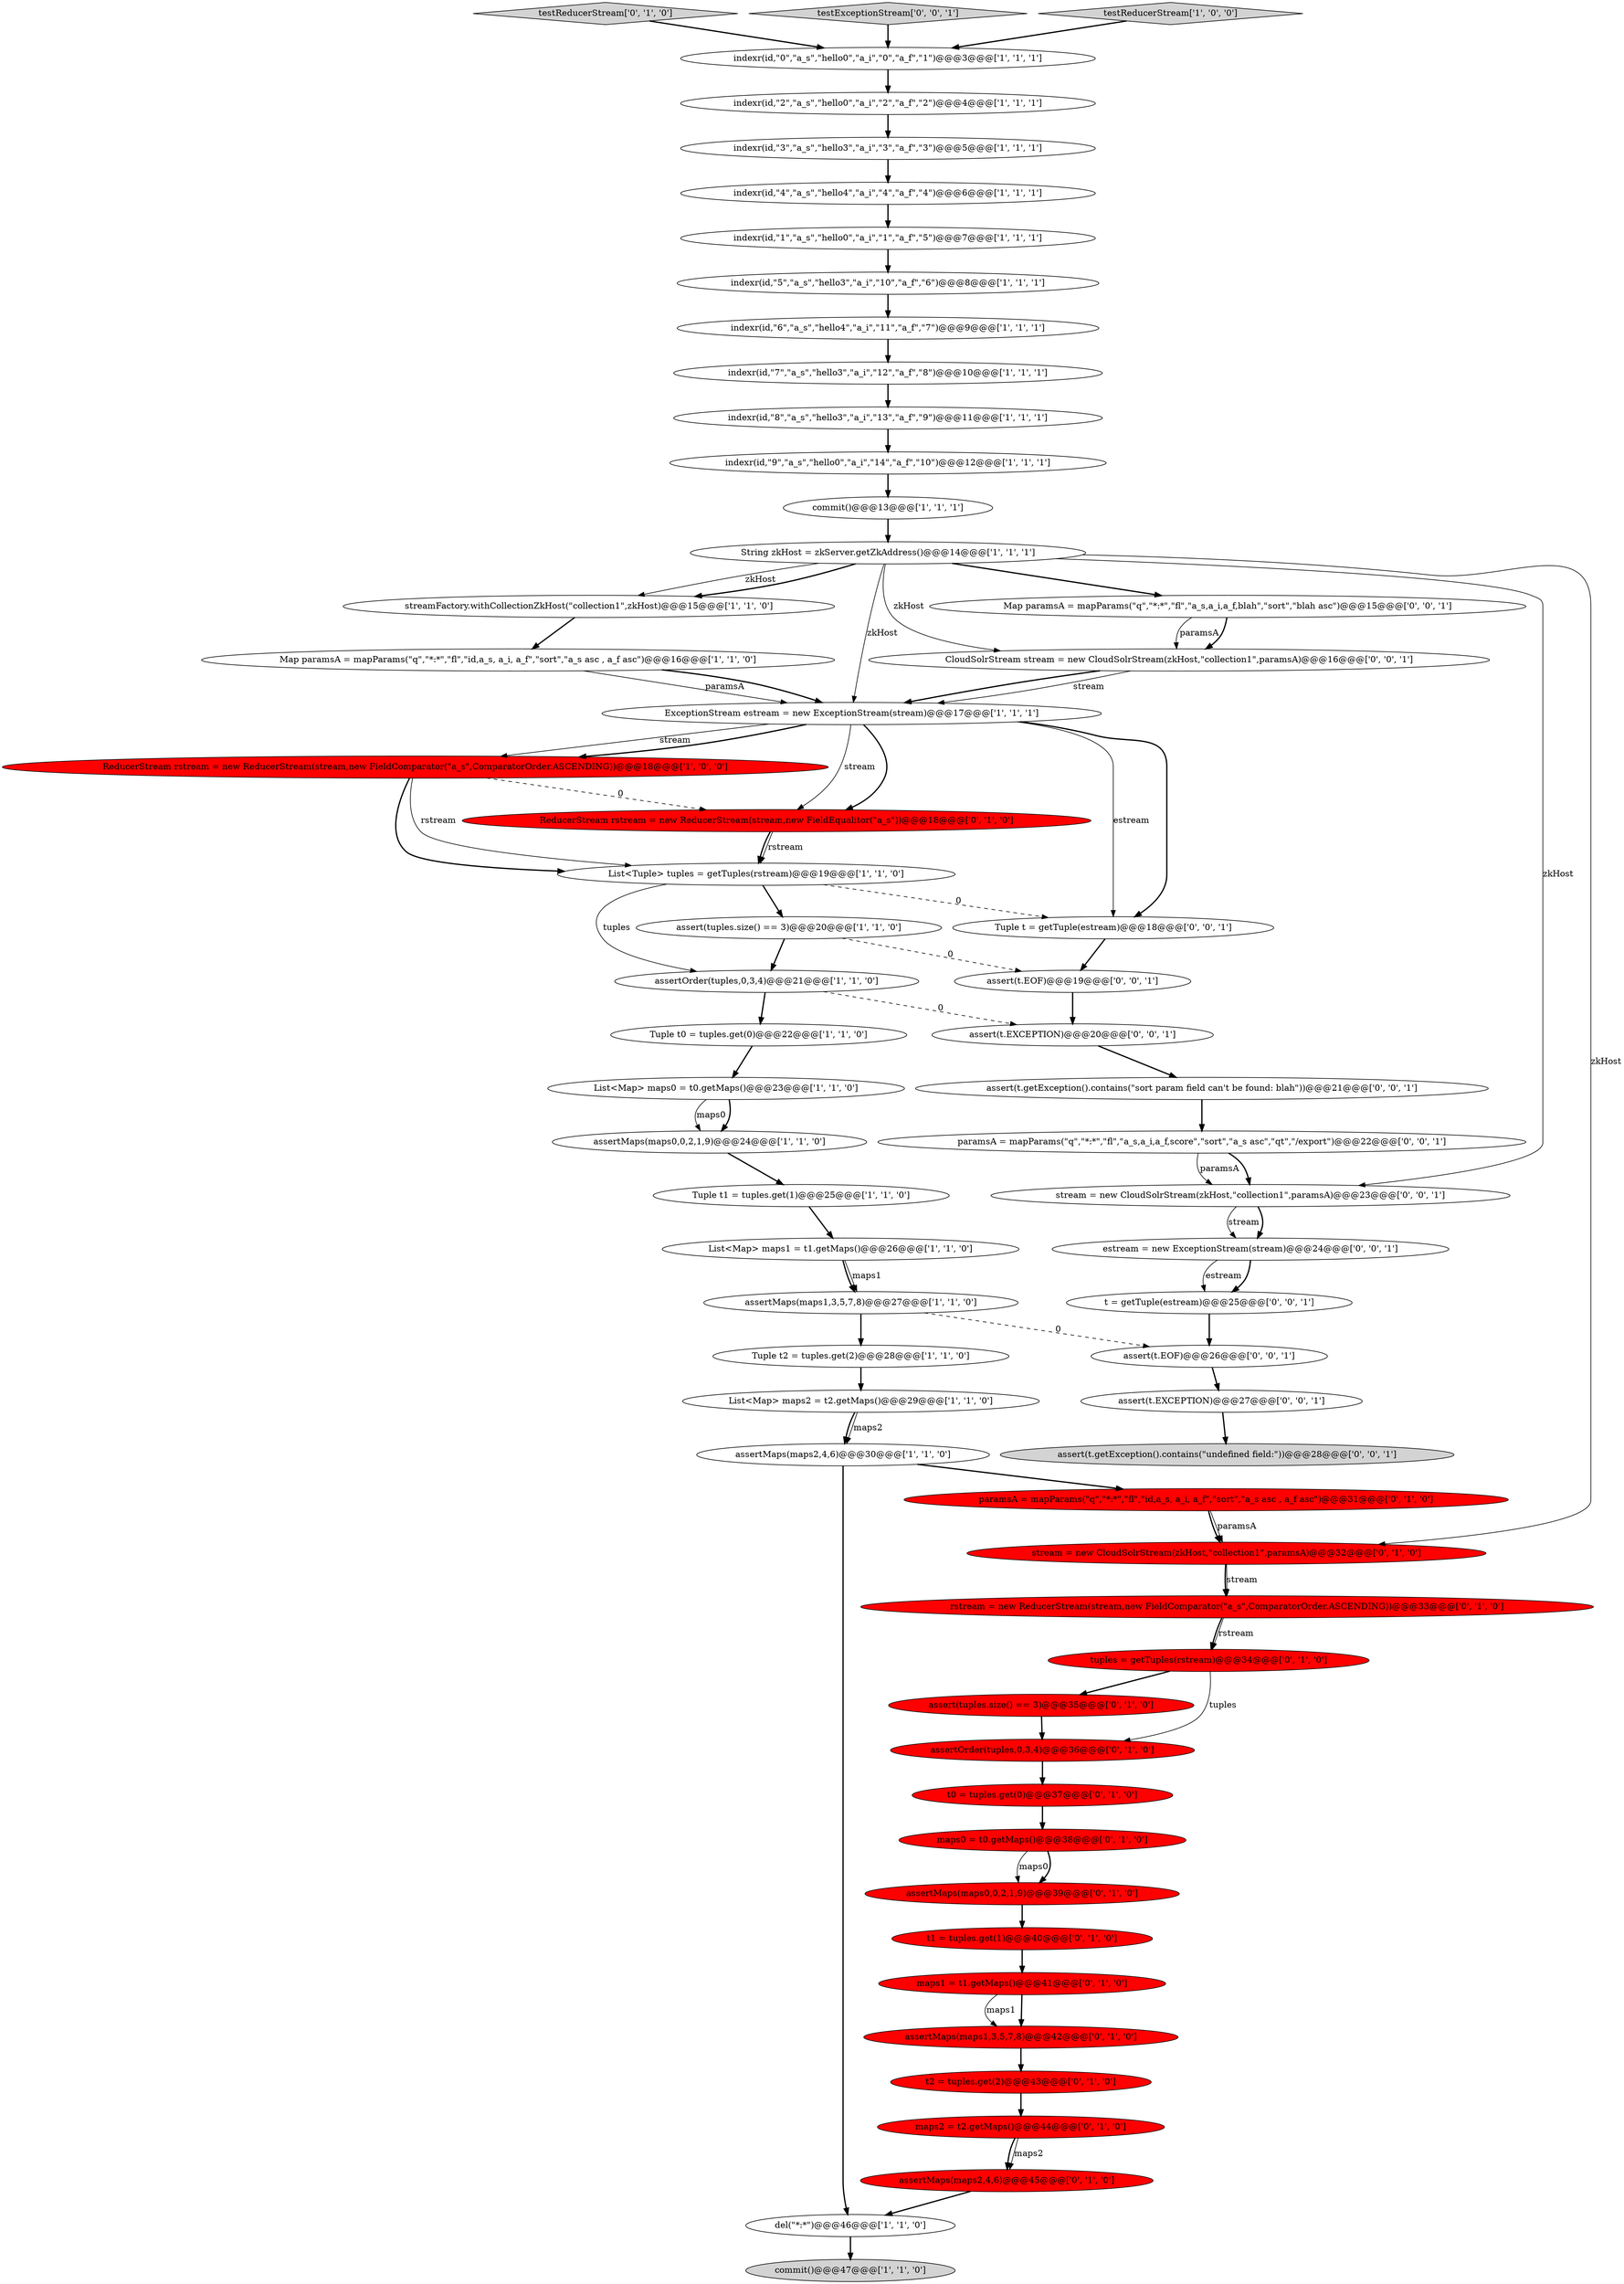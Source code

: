digraph {
55 [style = filled, label = "assert(t.EOF)@@@26@@@['0', '0', '1']", fillcolor = white, shape = ellipse image = "AAA0AAABBB3BBB"];
21 [style = filled, label = "assertMaps(maps1,3,5,7,8)@@@27@@@['1', '1', '0']", fillcolor = white, shape = ellipse image = "AAA0AAABBB1BBB"];
41 [style = filled, label = "assert(tuples.size() == 3)@@@35@@@['0', '1', '0']", fillcolor = red, shape = ellipse image = "AAA1AAABBB2BBB"];
3 [style = filled, label = "Tuple t2 = tuples.get(2)@@@28@@@['1', '1', '0']", fillcolor = white, shape = ellipse image = "AAA0AAABBB1BBB"];
32 [style = filled, label = "assertMaps(maps0,0,2,1,9)@@@39@@@['0', '1', '0']", fillcolor = red, shape = ellipse image = "AAA1AAABBB2BBB"];
44 [style = filled, label = "rstream = new ReducerStream(stream,new FieldComparator(\"a_s\",ComparatorOrder.ASCENDING))@@@33@@@['0', '1', '0']", fillcolor = red, shape = ellipse image = "AAA1AAABBB2BBB"];
61 [style = filled, label = "paramsA = mapParams(\"q\",\"*:*\",\"fl\",\"a_s,a_i,a_f,score\",\"sort\",\"a_s asc\",\"qt\",\"/export\")@@@22@@@['0', '0', '1']", fillcolor = white, shape = ellipse image = "AAA0AAABBB3BBB"];
0 [style = filled, label = "Tuple t0 = tuples.get(0)@@@22@@@['1', '1', '0']", fillcolor = white, shape = ellipse image = "AAA0AAABBB1BBB"];
48 [style = filled, label = "estream = new ExceptionStream(stream)@@@24@@@['0', '0', '1']", fillcolor = white, shape = ellipse image = "AAA0AAABBB3BBB"];
37 [style = filled, label = "t0 = tuples.get(0)@@@37@@@['0', '1', '0']", fillcolor = red, shape = ellipse image = "AAA1AAABBB2BBB"];
59 [style = filled, label = "assert(t.getException().contains(\"sort param field can't be found: blah\"))@@@21@@@['0', '0', '1']", fillcolor = white, shape = ellipse image = "AAA0AAABBB3BBB"];
60 [style = filled, label = "assert(t.EOF)@@@19@@@['0', '0', '1']", fillcolor = white, shape = ellipse image = "AAA0AAABBB3BBB"];
24 [style = filled, label = "List<Map> maps0 = t0.getMaps()@@@23@@@['1', '1', '0']", fillcolor = white, shape = ellipse image = "AAA0AAABBB1BBB"];
5 [style = filled, label = "List<Tuple> tuples = getTuples(rstream)@@@19@@@['1', '1', '0']", fillcolor = white, shape = ellipse image = "AAA0AAABBB1BBB"];
9 [style = filled, label = "Tuple t1 = tuples.get(1)@@@25@@@['1', '1', '0']", fillcolor = white, shape = ellipse image = "AAA0AAABBB1BBB"];
35 [style = filled, label = "tuples = getTuples(rstream)@@@34@@@['0', '1', '0']", fillcolor = red, shape = ellipse image = "AAA1AAABBB2BBB"];
36 [style = filled, label = "ReducerStream rstream = new ReducerStream(stream,new FieldEqualitor(\"a_s\"))@@@18@@@['0', '1', '0']", fillcolor = red, shape = ellipse image = "AAA1AAABBB2BBB"];
45 [style = filled, label = "testReducerStream['0', '1', '0']", fillcolor = lightgray, shape = diamond image = "AAA0AAABBB2BBB"];
52 [style = filled, label = "t = getTuple(estream)@@@25@@@['0', '0', '1']", fillcolor = white, shape = ellipse image = "AAA0AAABBB3BBB"];
38 [style = filled, label = "maps1 = t1.getMaps()@@@41@@@['0', '1', '0']", fillcolor = red, shape = ellipse image = "AAA1AAABBB2BBB"];
46 [style = filled, label = "t1 = tuples.get(1)@@@40@@@['0', '1', '0']", fillcolor = red, shape = ellipse image = "AAA1AAABBB2BBB"];
57 [style = filled, label = "testExceptionStream['0', '0', '1']", fillcolor = lightgray, shape = diamond image = "AAA0AAABBB3BBB"];
50 [style = filled, label = "assert(t.getException().contains(\"undefined field:\"))@@@28@@@['0', '0', '1']", fillcolor = lightgray, shape = ellipse image = "AAA0AAABBB3BBB"];
22 [style = filled, label = "testReducerStream['1', '0', '0']", fillcolor = lightgray, shape = diamond image = "AAA0AAABBB1BBB"];
34 [style = filled, label = "assertMaps(maps2,4,6)@@@45@@@['0', '1', '0']", fillcolor = red, shape = ellipse image = "AAA1AAABBB2BBB"];
54 [style = filled, label = "assert(t.EXCEPTION)@@@20@@@['0', '0', '1']", fillcolor = white, shape = ellipse image = "AAA0AAABBB3BBB"];
20 [style = filled, label = "indexr(id,\"3\",\"a_s\",\"hello3\",\"a_i\",\"3\",\"a_f\",\"3\")@@@5@@@['1', '1', '1']", fillcolor = white, shape = ellipse image = "AAA0AAABBB1BBB"];
4 [style = filled, label = "indexr(id,\"6\",\"a_s\",\"hello4\",\"a_i\",\"11\",\"a_f\",\"7\")@@@9@@@['1', '1', '1']", fillcolor = white, shape = ellipse image = "AAA0AAABBB1BBB"];
49 [style = filled, label = "stream = new CloudSolrStream(zkHost,\"collection1\",paramsA)@@@23@@@['0', '0', '1']", fillcolor = white, shape = ellipse image = "AAA0AAABBB3BBB"];
58 [style = filled, label = "Tuple t = getTuple(estream)@@@18@@@['0', '0', '1']", fillcolor = white, shape = ellipse image = "AAA0AAABBB3BBB"];
33 [style = filled, label = "paramsA = mapParams(\"q\",\"*:*\",\"fl\",\"id,a_s, a_i, a_f\",\"sort\",\"a_s asc , a_f asc\")@@@31@@@['0', '1', '0']", fillcolor = red, shape = ellipse image = "AAA1AAABBB2BBB"];
23 [style = filled, label = "indexr(id,\"7\",\"a_s\",\"hello3\",\"a_i\",\"12\",\"a_f\",\"8\")@@@10@@@['1', '1', '1']", fillcolor = white, shape = ellipse image = "AAA0AAABBB1BBB"];
28 [style = filled, label = "streamFactory.withCollectionZkHost(\"collection1\",zkHost)@@@15@@@['1', '1', '0']", fillcolor = white, shape = ellipse image = "AAA0AAABBB1BBB"];
12 [style = filled, label = "indexr(id,\"9\",\"a_s\",\"hello0\",\"a_i\",\"14\",\"a_f\",\"10\")@@@12@@@['1', '1', '1']", fillcolor = white, shape = ellipse image = "AAA0AAABBB1BBB"];
40 [style = filled, label = "assertOrder(tuples,0,3,4)@@@36@@@['0', '1', '0']", fillcolor = red, shape = ellipse image = "AAA1AAABBB2BBB"];
42 [style = filled, label = "stream = new CloudSolrStream(zkHost,\"collection1\",paramsA)@@@32@@@['0', '1', '0']", fillcolor = red, shape = ellipse image = "AAA1AAABBB2BBB"];
6 [style = filled, label = "indexr(id,\"1\",\"a_s\",\"hello0\",\"a_i\",\"1\",\"a_f\",\"5\")@@@7@@@['1', '1', '1']", fillcolor = white, shape = ellipse image = "AAA0AAABBB1BBB"];
30 [style = filled, label = "assertMaps(maps2,4,6)@@@30@@@['1', '1', '0']", fillcolor = white, shape = ellipse image = "AAA0AAABBB1BBB"];
13 [style = filled, label = "ExceptionStream estream = new ExceptionStream(stream)@@@17@@@['1', '1', '1']", fillcolor = white, shape = ellipse image = "AAA0AAABBB1BBB"];
15 [style = filled, label = "indexr(id,\"5\",\"a_s\",\"hello3\",\"a_i\",\"10\",\"a_f\",\"6\")@@@8@@@['1', '1', '1']", fillcolor = white, shape = ellipse image = "AAA0AAABBB1BBB"];
39 [style = filled, label = "maps2 = t2.getMaps()@@@44@@@['0', '1', '0']", fillcolor = red, shape = ellipse image = "AAA1AAABBB2BBB"];
43 [style = filled, label = "assertMaps(maps1,3,5,7,8)@@@42@@@['0', '1', '0']", fillcolor = red, shape = ellipse image = "AAA1AAABBB2BBB"];
47 [style = filled, label = "maps0 = t0.getMaps()@@@38@@@['0', '1', '0']", fillcolor = red, shape = ellipse image = "AAA1AAABBB2BBB"];
31 [style = filled, label = "t2 = tuples.get(2)@@@43@@@['0', '1', '0']", fillcolor = red, shape = ellipse image = "AAA1AAABBB2BBB"];
27 [style = filled, label = "List<Map> maps1 = t1.getMaps()@@@26@@@['1', '1', '0']", fillcolor = white, shape = ellipse image = "AAA0AAABBB1BBB"];
7 [style = filled, label = "String zkHost = zkServer.getZkAddress()@@@14@@@['1', '1', '1']", fillcolor = white, shape = ellipse image = "AAA0AAABBB1BBB"];
1 [style = filled, label = "indexr(id,\"8\",\"a_s\",\"hello3\",\"a_i\",\"13\",\"a_f\",\"9\")@@@11@@@['1', '1', '1']", fillcolor = white, shape = ellipse image = "AAA0AAABBB1BBB"];
8 [style = filled, label = "List<Map> maps2 = t2.getMaps()@@@29@@@['1', '1', '0']", fillcolor = white, shape = ellipse image = "AAA0AAABBB1BBB"];
56 [style = filled, label = "assert(t.EXCEPTION)@@@27@@@['0', '0', '1']", fillcolor = white, shape = ellipse image = "AAA0AAABBB3BBB"];
2 [style = filled, label = "commit()@@@47@@@['1', '1', '0']", fillcolor = lightgray, shape = ellipse image = "AAA0AAABBB1BBB"];
25 [style = filled, label = "indexr(id,\"2\",\"a_s\",\"hello0\",\"a_i\",\"2\",\"a_f\",\"2\")@@@4@@@['1', '1', '1']", fillcolor = white, shape = ellipse image = "AAA0AAABBB1BBB"];
16 [style = filled, label = "assert(tuples.size() == 3)@@@20@@@['1', '1', '0']", fillcolor = white, shape = ellipse image = "AAA0AAABBB1BBB"];
26 [style = filled, label = "ReducerStream rstream = new ReducerStream(stream,new FieldComparator(\"a_s\",ComparatorOrder.ASCENDING))@@@18@@@['1', '0', '0']", fillcolor = red, shape = ellipse image = "AAA1AAABBB1BBB"];
19 [style = filled, label = "del(\"*:*\")@@@46@@@['1', '1', '0']", fillcolor = white, shape = ellipse image = "AAA0AAABBB1BBB"];
29 [style = filled, label = "commit()@@@13@@@['1', '1', '1']", fillcolor = white, shape = ellipse image = "AAA0AAABBB1BBB"];
11 [style = filled, label = "indexr(id,\"4\",\"a_s\",\"hello4\",\"a_i\",\"4\",\"a_f\",\"4\")@@@6@@@['1', '1', '1']", fillcolor = white, shape = ellipse image = "AAA0AAABBB1BBB"];
17 [style = filled, label = "Map paramsA = mapParams(\"q\",\"*:*\",\"fl\",\"id,a_s, a_i, a_f\",\"sort\",\"a_s asc , a_f asc\")@@@16@@@['1', '1', '0']", fillcolor = white, shape = ellipse image = "AAA0AAABBB1BBB"];
51 [style = filled, label = "CloudSolrStream stream = new CloudSolrStream(zkHost,\"collection1\",paramsA)@@@16@@@['0', '0', '1']", fillcolor = white, shape = ellipse image = "AAA0AAABBB3BBB"];
14 [style = filled, label = "assertOrder(tuples,0,3,4)@@@21@@@['1', '1', '0']", fillcolor = white, shape = ellipse image = "AAA0AAABBB1BBB"];
53 [style = filled, label = "Map paramsA = mapParams(\"q\",\"*:*\",\"fl\",\"a_s,a_i,a_f,blah\",\"sort\",\"blah asc\")@@@15@@@['0', '0', '1']", fillcolor = white, shape = ellipse image = "AAA0AAABBB3BBB"];
18 [style = filled, label = "assertMaps(maps0,0,2,1,9)@@@24@@@['1', '1', '0']", fillcolor = white, shape = ellipse image = "AAA0AAABBB1BBB"];
10 [style = filled, label = "indexr(id,\"0\",\"a_s\",\"hello0\",\"a_i\",\"0\",\"a_f\",\"1\")@@@3@@@['1', '1', '1']", fillcolor = white, shape = ellipse image = "AAA0AAABBB1BBB"];
8->30 [style = bold, label=""];
5->58 [style = dashed, label="0"];
35->41 [style = bold, label=""];
44->35 [style = bold, label=""];
49->48 [style = bold, label=""];
58->60 [style = bold, label=""];
52->55 [style = bold, label=""];
59->61 [style = bold, label=""];
53->51 [style = solid, label="paramsA"];
48->52 [style = bold, label=""];
47->32 [style = solid, label="maps0"];
42->44 [style = bold, label=""];
33->42 [style = bold, label=""];
0->24 [style = bold, label=""];
13->36 [style = bold, label=""];
8->30 [style = solid, label="maps2"];
1->12 [style = bold, label=""];
7->42 [style = solid, label="zkHost"];
16->14 [style = bold, label=""];
35->40 [style = solid, label="tuples"];
45->10 [style = bold, label=""];
40->37 [style = bold, label=""];
27->21 [style = solid, label="maps1"];
21->3 [style = bold, label=""];
51->13 [style = solid, label="stream"];
7->13 [style = solid, label="zkHost"];
61->49 [style = bold, label=""];
42->44 [style = solid, label="stream"];
46->38 [style = bold, label=""];
34->19 [style = bold, label=""];
61->49 [style = solid, label="paramsA"];
39->34 [style = bold, label=""];
7->28 [style = solid, label="zkHost"];
44->35 [style = solid, label="rstream"];
13->36 [style = solid, label="stream"];
33->42 [style = solid, label="paramsA"];
19->2 [style = bold, label=""];
24->18 [style = bold, label=""];
13->26 [style = solid, label="stream"];
30->19 [style = bold, label=""];
12->29 [style = bold, label=""];
10->25 [style = bold, label=""];
56->50 [style = bold, label=""];
18->9 [style = bold, label=""];
54->59 [style = bold, label=""];
17->13 [style = solid, label="paramsA"];
13->58 [style = solid, label="estream"];
4->23 [style = bold, label=""];
7->49 [style = solid, label="zkHost"];
37->47 [style = bold, label=""];
60->54 [style = bold, label=""];
32->46 [style = bold, label=""];
30->33 [style = bold, label=""];
51->13 [style = bold, label=""];
48->52 [style = solid, label="estream"];
6->15 [style = bold, label=""];
9->27 [style = bold, label=""];
5->16 [style = bold, label=""];
25->20 [style = bold, label=""];
47->32 [style = bold, label=""];
7->28 [style = bold, label=""];
41->40 [style = bold, label=""];
13->26 [style = bold, label=""];
3->8 [style = bold, label=""];
16->60 [style = dashed, label="0"];
22->10 [style = bold, label=""];
28->17 [style = bold, label=""];
14->54 [style = dashed, label="0"];
36->5 [style = bold, label=""];
17->13 [style = bold, label=""];
31->39 [style = bold, label=""];
27->21 [style = bold, label=""];
38->43 [style = solid, label="maps1"];
38->43 [style = bold, label=""];
43->31 [style = bold, label=""];
20->11 [style = bold, label=""];
53->51 [style = bold, label=""];
26->5 [style = bold, label=""];
21->55 [style = dashed, label="0"];
11->6 [style = bold, label=""];
36->5 [style = solid, label="rstream"];
7->51 [style = solid, label="zkHost"];
13->58 [style = bold, label=""];
5->14 [style = solid, label="tuples"];
55->56 [style = bold, label=""];
49->48 [style = solid, label="stream"];
26->5 [style = solid, label="rstream"];
14->0 [style = bold, label=""];
15->4 [style = bold, label=""];
23->1 [style = bold, label=""];
29->7 [style = bold, label=""];
39->34 [style = solid, label="maps2"];
26->36 [style = dashed, label="0"];
24->18 [style = solid, label="maps0"];
57->10 [style = bold, label=""];
7->53 [style = bold, label=""];
}
